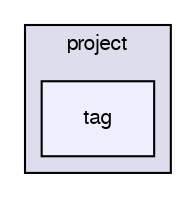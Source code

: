 digraph "C:/Workspace_Java_SE_3/Project/src/by/epam/project/tag" {
  bgcolor=transparent;
  compound=true
  node [ fontsize="10", fontname="FreeSans"];
  edge [ labelfontsize="10", labelfontname="FreeSans"];
  subgraph clusterdir_d0a5fcba9f43674a434d49a672afc364 {
    graph [ bgcolor="#ddddee", pencolor="black", label="project" fontname="FreeSans", fontsize="10", URL="dir_d0a5fcba9f43674a434d49a672afc364.html"]
  dir_a22c4bb987659619fe6f0fc3b6d21cac [shape=box, label="tag", style="filled", fillcolor="#eeeeff", pencolor="black", URL="dir_a22c4bb987659619fe6f0fc3b6d21cac.html"];
  }
}

